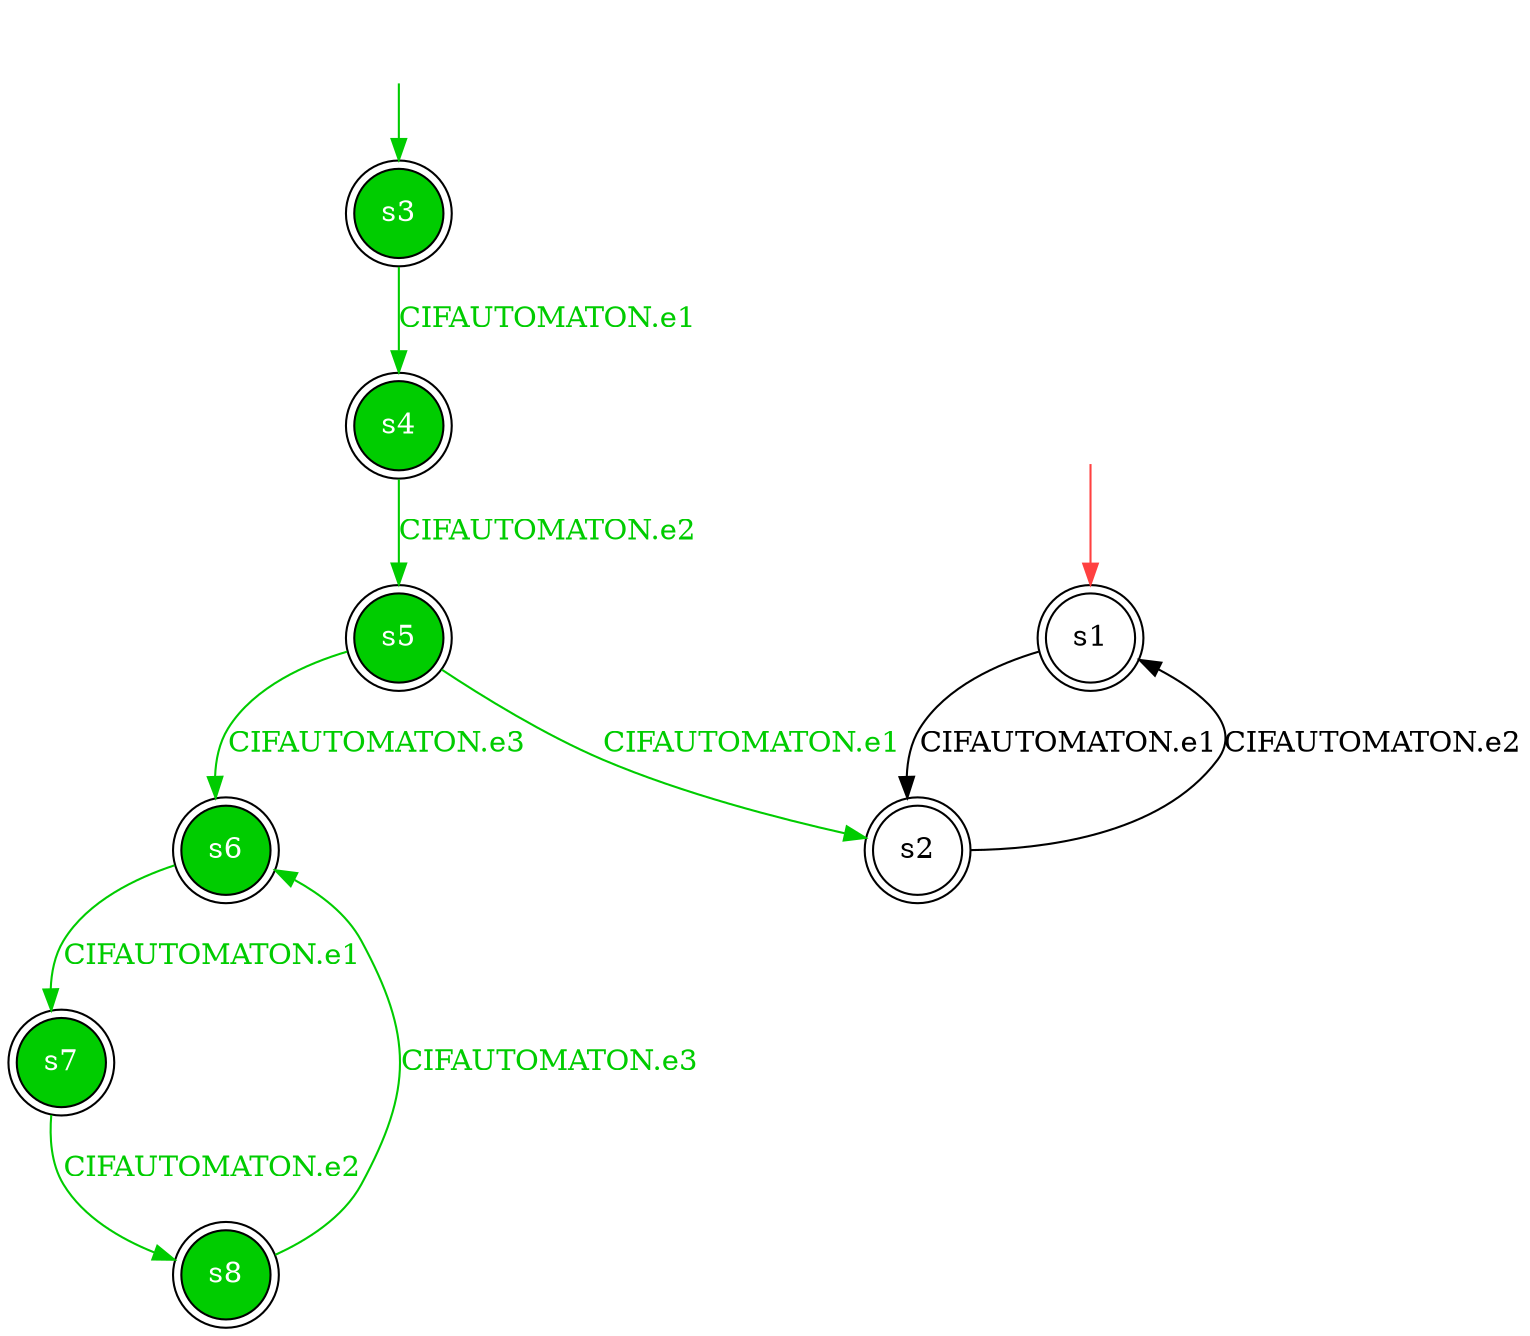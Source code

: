digraph diffautomaton {
	1 [label=<s1> shape="doublecircle"];
	3 [label=<s3> shape="doublecircle" fillcolor="#00cc00" fontcolor="#ffffff" style="filled"];
	2 [label=<s2> shape="doublecircle"];
	4 [label=<s4> shape="doublecircle" fillcolor="#00cc00" fontcolor="#ffffff" style="filled"];
	5 [label=<s5> shape="doublecircle" fillcolor="#00cc00" fontcolor="#ffffff" style="filled"];
	6 [label=<s6> shape="doublecircle" fillcolor="#00cc00" fontcolor="#ffffff" style="filled"];
	7 [label=<s7> shape="doublecircle" fillcolor="#00cc00" fontcolor="#ffffff" style="filled"];
	8 [label=<s8> shape="doublecircle" fillcolor="#00cc00" fontcolor="#ffffff" style="filled"];
	__init1 [label=<> shape="none"];
	__init1 -> 1 [color="#ff4040"];
	__init3 [label=<> shape="none"];
	__init3 -> 3 [color="#00cc00"];
	1 -> 2 [label=<<font color="#000000">CIFAUTOMATON.e1</font>> id="1-0-2"];
	3 -> 4 [label=<<font color="#00cc00">CIFAUTOMATON.e1</font>> color="#00cc00" id="3-0-4"];
	2 -> 1 [label=<<font color="#000000">CIFAUTOMATON.e2</font>> id="2-0-1"];
	4 -> 5 [label=<<font color="#00cc00">CIFAUTOMATON.e2</font>> color="#00cc00" id="4-0-5"];
	5 -> 2 [label=<<font color="#00cc00">CIFAUTOMATON.e1</font>> color="#00cc00" id="5-0-2"];
	5 -> 6 [label=<<font color="#00cc00">CIFAUTOMATON.e3</font>> color="#00cc00" id="5-1-6"];
	6 -> 7 [label=<<font color="#00cc00">CIFAUTOMATON.e1</font>> color="#00cc00" id="6-0-7"];
	7 -> 8 [label=<<font color="#00cc00">CIFAUTOMATON.e2</font>> color="#00cc00" id="7-0-8"];
	8 -> 6 [label=<<font color="#00cc00">CIFAUTOMATON.e3</font>> color="#00cc00" id="8-0-6"];
}

